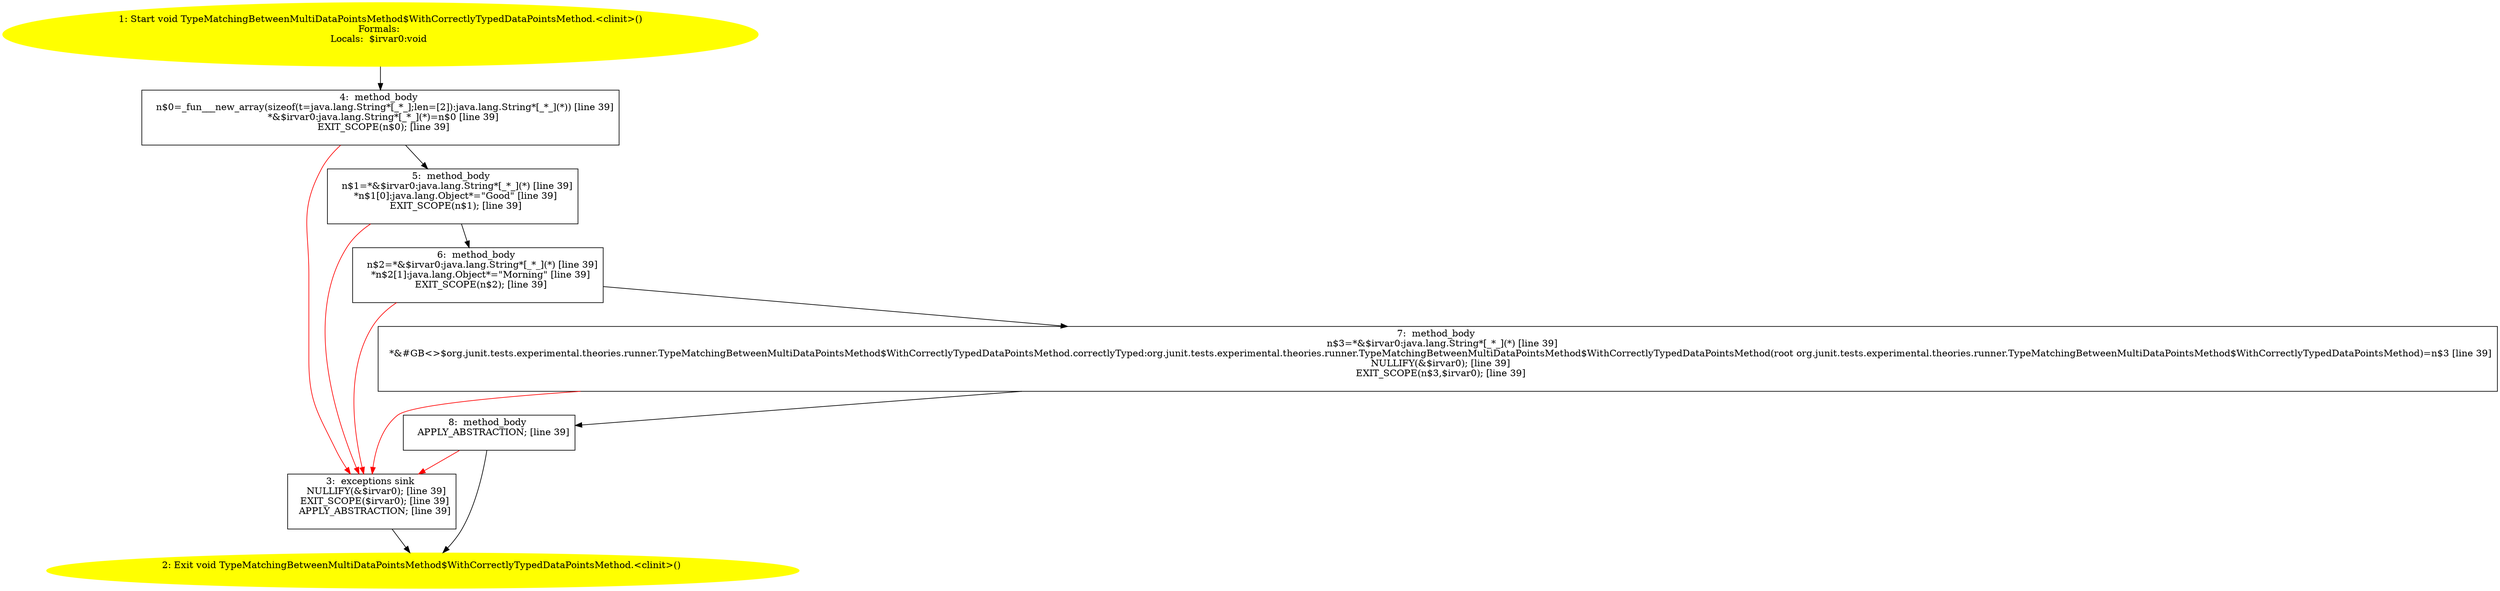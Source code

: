 /* @generated */
digraph cfg {
"org.junit.tests.experimental.theories.runner.TypeMatchingBetweenMultiDataPointsMethod$WithCorrectlyT.741037eb47de0c81d74a40d95c23bda1_1" [label="1: Start void TypeMatchingBetweenMultiDataPointsMethod$WithCorrectlyTypedDataPointsMethod.<clinit>()\nFormals: \nLocals:  $irvar0:void \n  " color=yellow style=filled]
	

	 "org.junit.tests.experimental.theories.runner.TypeMatchingBetweenMultiDataPointsMethod$WithCorrectlyT.741037eb47de0c81d74a40d95c23bda1_1" -> "org.junit.tests.experimental.theories.runner.TypeMatchingBetweenMultiDataPointsMethod$WithCorrectlyT.741037eb47de0c81d74a40d95c23bda1_4" ;
"org.junit.tests.experimental.theories.runner.TypeMatchingBetweenMultiDataPointsMethod$WithCorrectlyT.741037eb47de0c81d74a40d95c23bda1_2" [label="2: Exit void TypeMatchingBetweenMultiDataPointsMethod$WithCorrectlyTypedDataPointsMethod.<clinit>() \n  " color=yellow style=filled]
	

"org.junit.tests.experimental.theories.runner.TypeMatchingBetweenMultiDataPointsMethod$WithCorrectlyT.741037eb47de0c81d74a40d95c23bda1_3" [label="3:  exceptions sink \n   NULLIFY(&$irvar0); [line 39]\n  EXIT_SCOPE($irvar0); [line 39]\n  APPLY_ABSTRACTION; [line 39]\n " shape="box"]
	

	 "org.junit.tests.experimental.theories.runner.TypeMatchingBetweenMultiDataPointsMethod$WithCorrectlyT.741037eb47de0c81d74a40d95c23bda1_3" -> "org.junit.tests.experimental.theories.runner.TypeMatchingBetweenMultiDataPointsMethod$WithCorrectlyT.741037eb47de0c81d74a40d95c23bda1_2" ;
"org.junit.tests.experimental.theories.runner.TypeMatchingBetweenMultiDataPointsMethod$WithCorrectlyT.741037eb47de0c81d74a40d95c23bda1_4" [label="4:  method_body \n   n$0=_fun___new_array(sizeof(t=java.lang.String*[_*_];len=[2]):java.lang.String*[_*_](*)) [line 39]\n  *&$irvar0:java.lang.String*[_*_](*)=n$0 [line 39]\n  EXIT_SCOPE(n$0); [line 39]\n " shape="box"]
	

	 "org.junit.tests.experimental.theories.runner.TypeMatchingBetweenMultiDataPointsMethod$WithCorrectlyT.741037eb47de0c81d74a40d95c23bda1_4" -> "org.junit.tests.experimental.theories.runner.TypeMatchingBetweenMultiDataPointsMethod$WithCorrectlyT.741037eb47de0c81d74a40d95c23bda1_5" ;
	 "org.junit.tests.experimental.theories.runner.TypeMatchingBetweenMultiDataPointsMethod$WithCorrectlyT.741037eb47de0c81d74a40d95c23bda1_4" -> "org.junit.tests.experimental.theories.runner.TypeMatchingBetweenMultiDataPointsMethod$WithCorrectlyT.741037eb47de0c81d74a40d95c23bda1_3" [color="red" ];
"org.junit.tests.experimental.theories.runner.TypeMatchingBetweenMultiDataPointsMethod$WithCorrectlyT.741037eb47de0c81d74a40d95c23bda1_5" [label="5:  method_body \n   n$1=*&$irvar0:java.lang.String*[_*_](*) [line 39]\n  *n$1[0]:java.lang.Object*=\"Good\" [line 39]\n  EXIT_SCOPE(n$1); [line 39]\n " shape="box"]
	

	 "org.junit.tests.experimental.theories.runner.TypeMatchingBetweenMultiDataPointsMethod$WithCorrectlyT.741037eb47de0c81d74a40d95c23bda1_5" -> "org.junit.tests.experimental.theories.runner.TypeMatchingBetweenMultiDataPointsMethod$WithCorrectlyT.741037eb47de0c81d74a40d95c23bda1_6" ;
	 "org.junit.tests.experimental.theories.runner.TypeMatchingBetweenMultiDataPointsMethod$WithCorrectlyT.741037eb47de0c81d74a40d95c23bda1_5" -> "org.junit.tests.experimental.theories.runner.TypeMatchingBetweenMultiDataPointsMethod$WithCorrectlyT.741037eb47de0c81d74a40d95c23bda1_3" [color="red" ];
"org.junit.tests.experimental.theories.runner.TypeMatchingBetweenMultiDataPointsMethod$WithCorrectlyT.741037eb47de0c81d74a40d95c23bda1_6" [label="6:  method_body \n   n$2=*&$irvar0:java.lang.String*[_*_](*) [line 39]\n  *n$2[1]:java.lang.Object*=\"Morning\" [line 39]\n  EXIT_SCOPE(n$2); [line 39]\n " shape="box"]
	

	 "org.junit.tests.experimental.theories.runner.TypeMatchingBetweenMultiDataPointsMethod$WithCorrectlyT.741037eb47de0c81d74a40d95c23bda1_6" -> "org.junit.tests.experimental.theories.runner.TypeMatchingBetweenMultiDataPointsMethod$WithCorrectlyT.741037eb47de0c81d74a40d95c23bda1_7" ;
	 "org.junit.tests.experimental.theories.runner.TypeMatchingBetweenMultiDataPointsMethod$WithCorrectlyT.741037eb47de0c81d74a40d95c23bda1_6" -> "org.junit.tests.experimental.theories.runner.TypeMatchingBetweenMultiDataPointsMethod$WithCorrectlyT.741037eb47de0c81d74a40d95c23bda1_3" [color="red" ];
"org.junit.tests.experimental.theories.runner.TypeMatchingBetweenMultiDataPointsMethod$WithCorrectlyT.741037eb47de0c81d74a40d95c23bda1_7" [label="7:  method_body \n   n$3=*&$irvar0:java.lang.String*[_*_](*) [line 39]\n  *&#GB<>$org.junit.tests.experimental.theories.runner.TypeMatchingBetweenMultiDataPointsMethod$WithCorrectlyTypedDataPointsMethod.correctlyTyped:org.junit.tests.experimental.theories.runner.TypeMatchingBetweenMultiDataPointsMethod$WithCorrectlyTypedDataPointsMethod(root org.junit.tests.experimental.theories.runner.TypeMatchingBetweenMultiDataPointsMethod$WithCorrectlyTypedDataPointsMethod)=n$3 [line 39]\n  NULLIFY(&$irvar0); [line 39]\n  EXIT_SCOPE(n$3,$irvar0); [line 39]\n " shape="box"]
	

	 "org.junit.tests.experimental.theories.runner.TypeMatchingBetweenMultiDataPointsMethod$WithCorrectlyT.741037eb47de0c81d74a40d95c23bda1_7" -> "org.junit.tests.experimental.theories.runner.TypeMatchingBetweenMultiDataPointsMethod$WithCorrectlyT.741037eb47de0c81d74a40d95c23bda1_8" ;
	 "org.junit.tests.experimental.theories.runner.TypeMatchingBetweenMultiDataPointsMethod$WithCorrectlyT.741037eb47de0c81d74a40d95c23bda1_7" -> "org.junit.tests.experimental.theories.runner.TypeMatchingBetweenMultiDataPointsMethod$WithCorrectlyT.741037eb47de0c81d74a40d95c23bda1_3" [color="red" ];
"org.junit.tests.experimental.theories.runner.TypeMatchingBetweenMultiDataPointsMethod$WithCorrectlyT.741037eb47de0c81d74a40d95c23bda1_8" [label="8:  method_body \n   APPLY_ABSTRACTION; [line 39]\n " shape="box"]
	

	 "org.junit.tests.experimental.theories.runner.TypeMatchingBetweenMultiDataPointsMethod$WithCorrectlyT.741037eb47de0c81d74a40d95c23bda1_8" -> "org.junit.tests.experimental.theories.runner.TypeMatchingBetweenMultiDataPointsMethod$WithCorrectlyT.741037eb47de0c81d74a40d95c23bda1_2" ;
	 "org.junit.tests.experimental.theories.runner.TypeMatchingBetweenMultiDataPointsMethod$WithCorrectlyT.741037eb47de0c81d74a40d95c23bda1_8" -> "org.junit.tests.experimental.theories.runner.TypeMatchingBetweenMultiDataPointsMethod$WithCorrectlyT.741037eb47de0c81d74a40d95c23bda1_3" [color="red" ];
}

